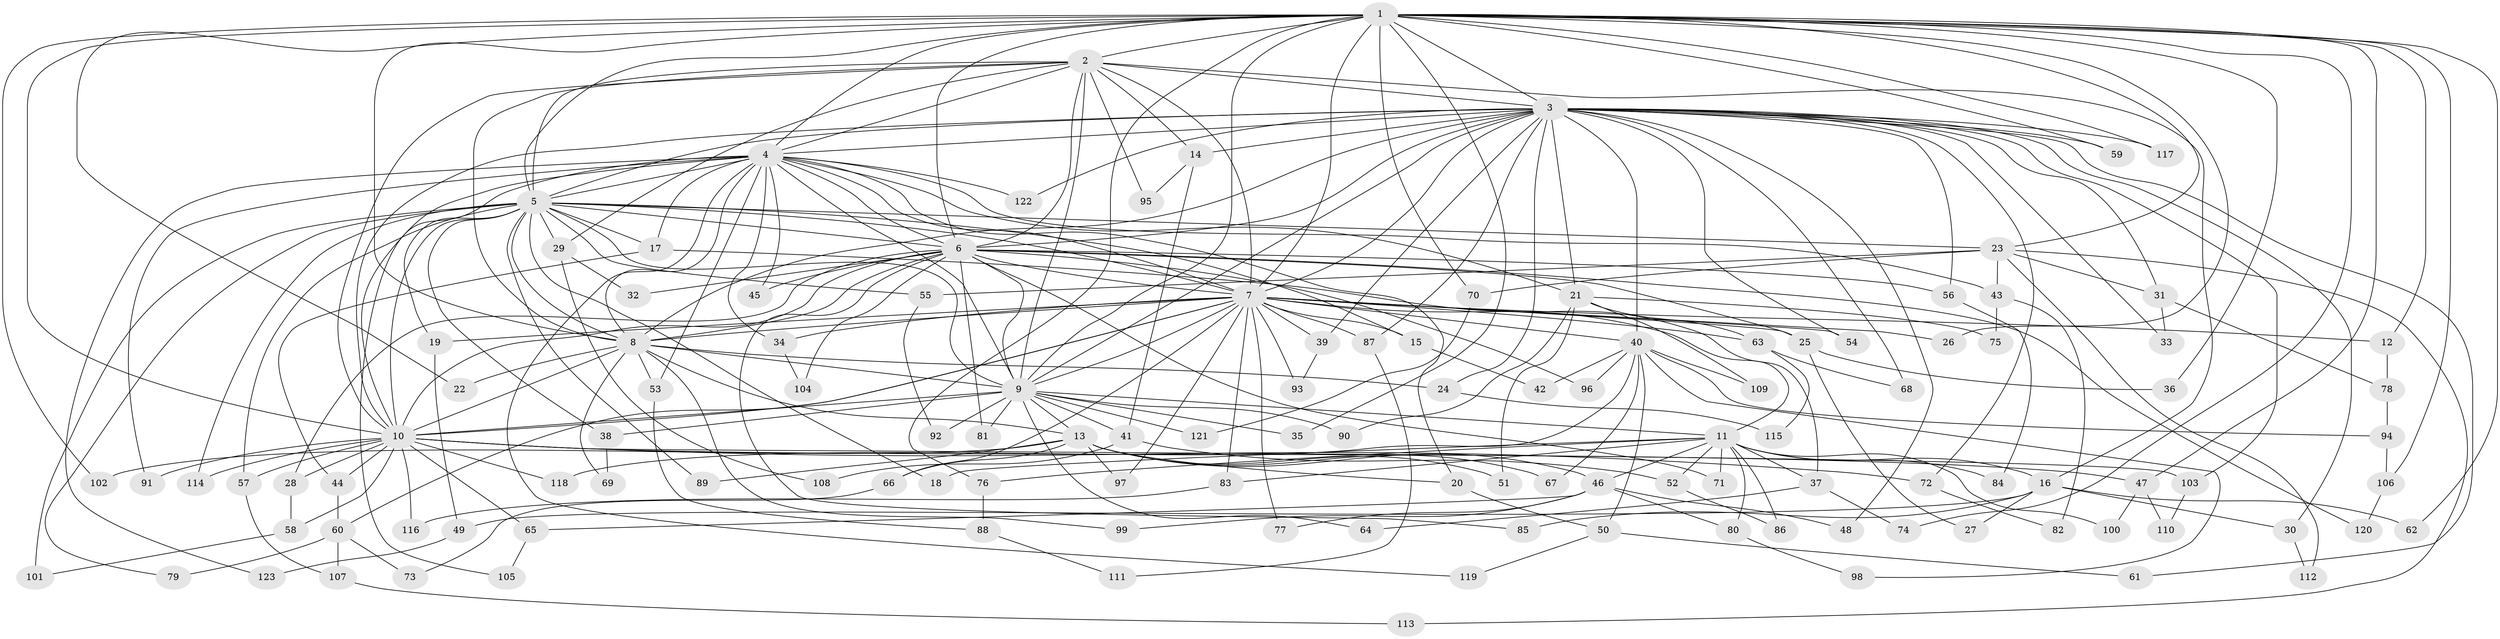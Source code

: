 // coarse degree distribution, {3: 0.32, 20: 0.04, 4: 0.14, 2: 0.16, 7: 0.04, 17: 0.06, 5: 0.08, 13: 0.04, 8: 0.02, 10: 0.02, 6: 0.02, 9: 0.02, 16: 0.04}
// Generated by graph-tools (version 1.1) at 2025/36/03/04/25 23:36:21]
// undirected, 123 vertices, 271 edges
graph export_dot {
  node [color=gray90,style=filled];
  1;
  2;
  3;
  4;
  5;
  6;
  7;
  8;
  9;
  10;
  11;
  12;
  13;
  14;
  15;
  16;
  17;
  18;
  19;
  20;
  21;
  22;
  23;
  24;
  25;
  26;
  27;
  28;
  29;
  30;
  31;
  32;
  33;
  34;
  35;
  36;
  37;
  38;
  39;
  40;
  41;
  42;
  43;
  44;
  45;
  46;
  47;
  48;
  49;
  50;
  51;
  52;
  53;
  54;
  55;
  56;
  57;
  58;
  59;
  60;
  61;
  62;
  63;
  64;
  65;
  66;
  67;
  68;
  69;
  70;
  71;
  72;
  73;
  74;
  75;
  76;
  77;
  78;
  79;
  80;
  81;
  82;
  83;
  84;
  85;
  86;
  87;
  88;
  89;
  90;
  91;
  92;
  93;
  94;
  95;
  96;
  97;
  98;
  99;
  100;
  101;
  102;
  103;
  104;
  105;
  106;
  107;
  108;
  109;
  110;
  111;
  112;
  113;
  114;
  115;
  116;
  117;
  118;
  119;
  120;
  121;
  122;
  123;
  1 -- 2;
  1 -- 3;
  1 -- 4;
  1 -- 5;
  1 -- 6;
  1 -- 7;
  1 -- 8;
  1 -- 9;
  1 -- 10;
  1 -- 12;
  1 -- 22;
  1 -- 23;
  1 -- 26;
  1 -- 35;
  1 -- 36;
  1 -- 47;
  1 -- 59;
  1 -- 62;
  1 -- 70;
  1 -- 74;
  1 -- 76;
  1 -- 102;
  1 -- 106;
  1 -- 117;
  2 -- 3;
  2 -- 4;
  2 -- 5;
  2 -- 6;
  2 -- 7;
  2 -- 8;
  2 -- 9;
  2 -- 10;
  2 -- 14;
  2 -- 16;
  2 -- 29;
  2 -- 95;
  3 -- 4;
  3 -- 5;
  3 -- 6;
  3 -- 7;
  3 -- 8;
  3 -- 9;
  3 -- 10;
  3 -- 14;
  3 -- 21;
  3 -- 24;
  3 -- 30;
  3 -- 31;
  3 -- 33;
  3 -- 39;
  3 -- 40;
  3 -- 48;
  3 -- 54;
  3 -- 56;
  3 -- 59;
  3 -- 61;
  3 -- 68;
  3 -- 72;
  3 -- 87;
  3 -- 103;
  3 -- 117;
  3 -- 122;
  4 -- 5;
  4 -- 6;
  4 -- 7;
  4 -- 8;
  4 -- 9;
  4 -- 10;
  4 -- 17;
  4 -- 20;
  4 -- 21;
  4 -- 34;
  4 -- 43;
  4 -- 45;
  4 -- 53;
  4 -- 91;
  4 -- 105;
  4 -- 119;
  4 -- 122;
  4 -- 123;
  5 -- 6;
  5 -- 7;
  5 -- 8;
  5 -- 9;
  5 -- 10;
  5 -- 15;
  5 -- 17;
  5 -- 18;
  5 -- 19;
  5 -- 23;
  5 -- 29;
  5 -- 38;
  5 -- 55;
  5 -- 57;
  5 -- 79;
  5 -- 89;
  5 -- 101;
  5 -- 114;
  6 -- 7;
  6 -- 8;
  6 -- 9;
  6 -- 10;
  6 -- 25;
  6 -- 28;
  6 -- 32;
  6 -- 45;
  6 -- 56;
  6 -- 71;
  6 -- 81;
  6 -- 85;
  6 -- 96;
  6 -- 104;
  6 -- 120;
  7 -- 8;
  7 -- 9;
  7 -- 10;
  7 -- 11;
  7 -- 12;
  7 -- 15;
  7 -- 19;
  7 -- 25;
  7 -- 26;
  7 -- 34;
  7 -- 39;
  7 -- 40;
  7 -- 54;
  7 -- 60;
  7 -- 63;
  7 -- 66;
  7 -- 77;
  7 -- 83;
  7 -- 87;
  7 -- 93;
  7 -- 97;
  8 -- 9;
  8 -- 10;
  8 -- 13;
  8 -- 22;
  8 -- 24;
  8 -- 53;
  8 -- 69;
  8 -- 99;
  9 -- 10;
  9 -- 11;
  9 -- 13;
  9 -- 35;
  9 -- 38;
  9 -- 41;
  9 -- 64;
  9 -- 81;
  9 -- 90;
  9 -- 92;
  9 -- 121;
  10 -- 28;
  10 -- 44;
  10 -- 47;
  10 -- 57;
  10 -- 58;
  10 -- 65;
  10 -- 72;
  10 -- 91;
  10 -- 103;
  10 -- 114;
  10 -- 116;
  10 -- 118;
  11 -- 16;
  11 -- 18;
  11 -- 37;
  11 -- 46;
  11 -- 52;
  11 -- 71;
  11 -- 76;
  11 -- 80;
  11 -- 83;
  11 -- 84;
  11 -- 86;
  11 -- 100;
  12 -- 78;
  13 -- 20;
  13 -- 46;
  13 -- 51;
  13 -- 66;
  13 -- 67;
  13 -- 89;
  13 -- 97;
  13 -- 102;
  14 -- 41;
  14 -- 95;
  15 -- 42;
  16 -- 27;
  16 -- 30;
  16 -- 49;
  16 -- 62;
  16 -- 85;
  17 -- 37;
  17 -- 44;
  19 -- 49;
  20 -- 50;
  21 -- 51;
  21 -- 63;
  21 -- 75;
  21 -- 90;
  21 -- 109;
  23 -- 31;
  23 -- 43;
  23 -- 55;
  23 -- 70;
  23 -- 112;
  23 -- 113;
  24 -- 115;
  25 -- 27;
  25 -- 36;
  28 -- 58;
  29 -- 32;
  29 -- 108;
  30 -- 112;
  31 -- 33;
  31 -- 78;
  34 -- 104;
  37 -- 64;
  37 -- 74;
  38 -- 69;
  39 -- 93;
  40 -- 42;
  40 -- 50;
  40 -- 67;
  40 -- 94;
  40 -- 96;
  40 -- 98;
  40 -- 109;
  40 -- 118;
  41 -- 52;
  41 -- 108;
  43 -- 75;
  43 -- 82;
  44 -- 60;
  46 -- 48;
  46 -- 65;
  46 -- 77;
  46 -- 80;
  46 -- 99;
  47 -- 100;
  47 -- 110;
  49 -- 123;
  50 -- 61;
  50 -- 119;
  52 -- 86;
  53 -- 88;
  55 -- 92;
  56 -- 84;
  57 -- 107;
  58 -- 101;
  60 -- 73;
  60 -- 79;
  60 -- 107;
  63 -- 68;
  63 -- 115;
  65 -- 105;
  66 -- 73;
  70 -- 121;
  72 -- 82;
  76 -- 88;
  78 -- 94;
  80 -- 98;
  83 -- 116;
  87 -- 111;
  88 -- 111;
  94 -- 106;
  103 -- 110;
  106 -- 120;
  107 -- 113;
}
